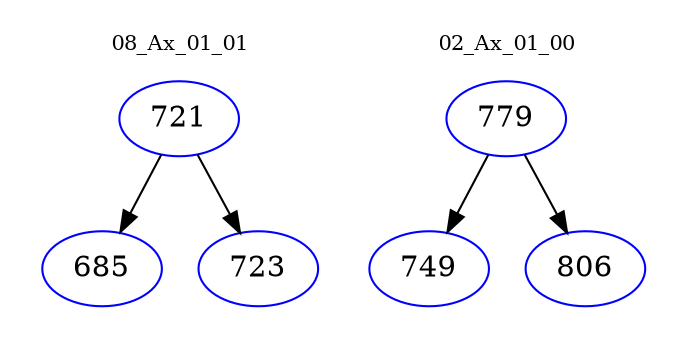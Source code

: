 digraph{
subgraph cluster_0 {
color = white
label = "08_Ax_01_01";
fontsize=10;
T0_721 [label="721", color="blue"]
T0_721 -> T0_685 [color="black"]
T0_685 [label="685", color="blue"]
T0_721 -> T0_723 [color="black"]
T0_723 [label="723", color="blue"]
}
subgraph cluster_1 {
color = white
label = "02_Ax_01_00";
fontsize=10;
T1_779 [label="779", color="blue"]
T1_779 -> T1_749 [color="black"]
T1_749 [label="749", color="blue"]
T1_779 -> T1_806 [color="black"]
T1_806 [label="806", color="blue"]
}
}
